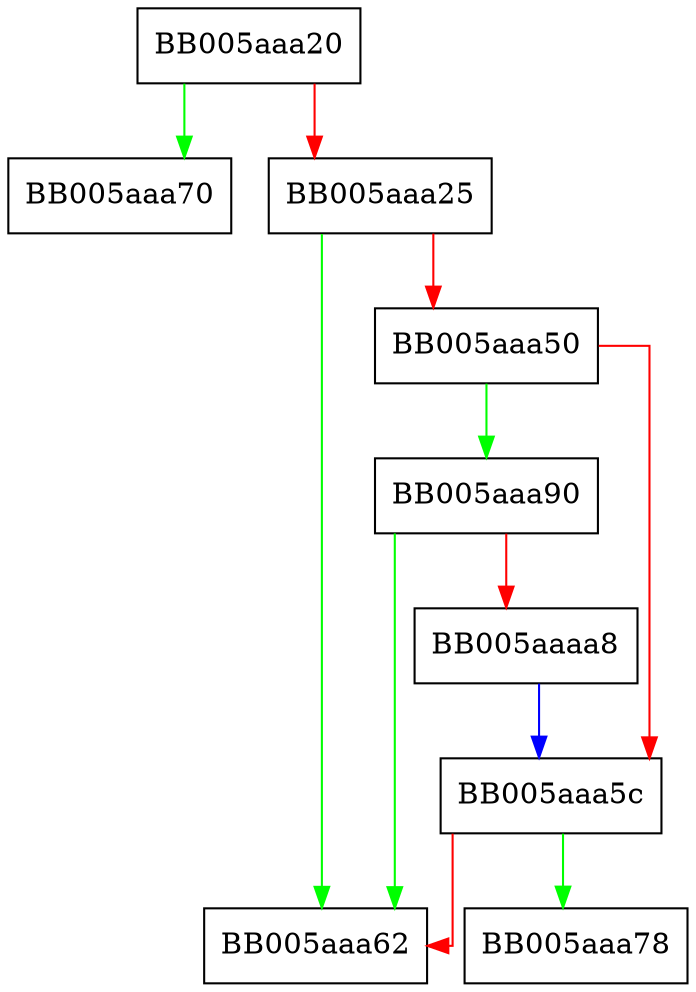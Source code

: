 digraph ERR_add_error_mem_bio {
  node [shape="box"];
  graph [splines=ortho];
  BB005aaa20 -> BB005aaa70 [color="green"];
  BB005aaa20 -> BB005aaa25 [color="red"];
  BB005aaa25 -> BB005aaa62 [color="green"];
  BB005aaa25 -> BB005aaa50 [color="red"];
  BB005aaa50 -> BB005aaa90 [color="green"];
  BB005aaa50 -> BB005aaa5c [color="red"];
  BB005aaa5c -> BB005aaa78 [color="green"];
  BB005aaa5c -> BB005aaa62 [color="red"];
  BB005aaa90 -> BB005aaa62 [color="green"];
  BB005aaa90 -> BB005aaaa8 [color="red"];
  BB005aaaa8 -> BB005aaa5c [color="blue"];
}